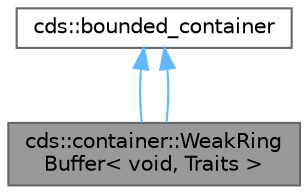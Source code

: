 digraph "cds::container::WeakRingBuffer&lt; void, Traits &gt;"
{
 // LATEX_PDF_SIZE
  bgcolor="transparent";
  edge [fontname=Helvetica,fontsize=10,labelfontname=Helvetica,labelfontsize=10];
  node [fontname=Helvetica,fontsize=10,shape=box,height=0.2,width=0.4];
  Node1 [id="Node000001",label="cds::container::WeakRing\lBuffer\< void, Traits \>",height=0.2,width=0.4,color="gray40", fillcolor="grey60", style="filled", fontcolor="black",tooltip="Single-producer single-consumer ring buffer for untyped variable-sized data"];
  Node2 -> Node1 [id="edge1_Node000001_Node000002",dir="back",color="steelblue1",style="solid",tooltip=" "];
  Node2 [id="Node000002",label="cds::bounded_container",height=0.2,width=0.4,color="gray40", fillcolor="white", style="filled",URL="$structcds_1_1bounded__container.html",tooltip="Bounded container"];
  Node2 -> Node1 [id="edge2_Node000001_Node000002",dir="back",color="steelblue1",style="solid",tooltip=" "];
}

